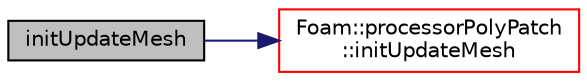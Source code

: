 digraph "initUpdateMesh"
{
  bgcolor="transparent";
  edge [fontname="Helvetica",fontsize="10",labelfontname="Helvetica",labelfontsize="10"];
  node [fontname="Helvetica",fontsize="10",shape=record];
  rankdir="LR";
  Node1 [label="initUpdateMesh",height=0.2,width=0.4,color="black", fillcolor="grey75", style="filled", fontcolor="black"];
  Node1 -> Node2 [color="midnightblue",fontsize="10",style="solid",fontname="Helvetica"];
  Node2 [label="Foam::processorPolyPatch\l::initUpdateMesh",height=0.2,width=0.4,color="red",URL="$a02040.html#aba14098b759b2f349996ba9d0c33544c",tooltip="Initialise the update of the patch topology. "];
}
